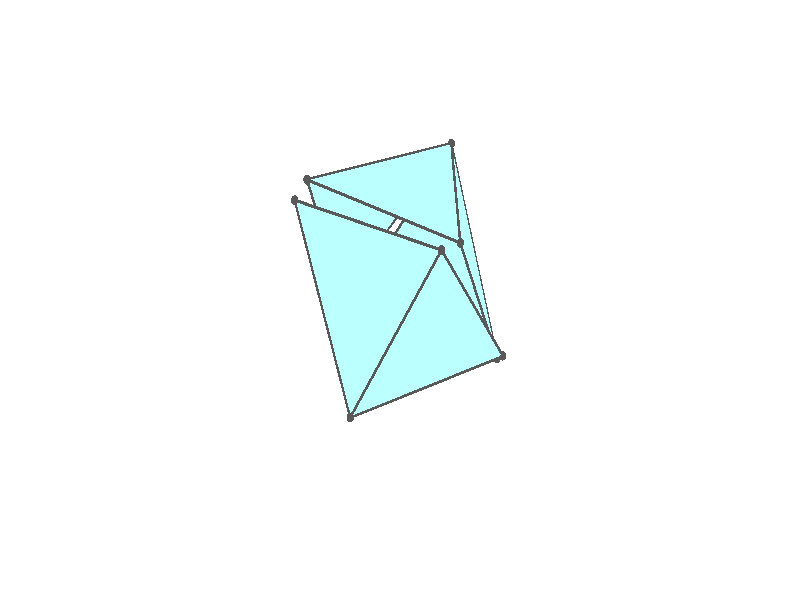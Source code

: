 #version 3.7;
global_settings{assumed_gamma 1.0}
camera{perspective location <18.750000000000000000000000, 10.825317547305481014063844, 12.499999999999996447286321> right <0.133333333333333331482962, -0.230940107675850353485814, -0.000000000000000000000000> up <-0.064951905283832905846353, -0.037499999999999998612221, 0.129903810567665811692706> direction <0.750000000000000111022302, 0.433012701892219298294151, 0.499999999999999944488849> sky <-0.433012701892219298294151, -0.249999999999999944488849, 0.866025403784438707610605> look_at <18.000000000000000000000000, 10.392304845413262270881205, 11.999999999999996447286321>}
light_source{<18.750000000000000000000000, 10.825317547305481014063844, 12.499999999999996447286321> rgb<1.0,1.0,1.0>}
background{rgb<1,1,1>}
union{union{object{union{sphere{<-0.408248290463862795185435, 0.707106781186547461715008, -0.425895998510578910334345>,0.029999999999999998889777}sphere{<-0.408248290463863350296947, -0.707106781186547350692706, -0.425895998510578910334345>,0.029999999999999998889777}sphere{<0.816496580927725923437777, -0.000000000000000199983985, -0.425895998510578910334345>,0.029999999999999998889777}} pigment{rgb<0.1,0.1,0.1>}}object{union{cylinder{<-0.408248290463862795185435, 0.707106781186547461715008, -0.425895998510578910334345>,<-0.408248290463863350296947, -0.707106781186547350692706, -0.425895998510578910334345>,0.010000000000000000208167}cylinder{<-0.408248290463863350296947, -0.707106781186547350692706, -0.425895998510578910334345>,<0.816496580927725923437777, -0.000000000000000199983985, -0.425895998510578910334345>,0.010000000000000000208167}cylinder{<0.816496580927725923437777, -0.000000000000000199983985, -0.425895998510578910334345>,<-0.408248290463862795185435, 0.707106781186547461715008, -0.425895998510578910334345>,0.010000000000000000208167}} pigment{rgb<0.1,0.1,0.1>}}object{polygon{3.000000000000000000000000,<-0.408248290463862795185435, 0.707106781186547461715008, -0.425895998510578910334345>,<-0.408248290463863350296947, -0.707106781186547350692706, -0.425895998510578910334345>,<0.816496580927725923437777, -0.000000000000000199983985, -0.425895998510578910334345>} pigment{rgbft<0.5,1.0,1.0,0.1,0.1>}}}union{object{union{sphere{<-0.408248290463862795185435, 0.707106781186547461715008, -0.425895998510578799312043>,0.029999999999999998889777}sphere{<-0.408248290463863350296947, -0.707106781186547350692706, -0.425895998510579021356648>,0.029999999999999998889777}sphere{<-0.865350577465921144693084, 0.000000000000000428192245, 0.710351113352632124176012>,0.029999999999999998889777}} pigment{rgb<0.1,0.1,0.1>}}object{union{cylinder{<-0.408248290463862795185435, 0.707106781186547461715008, -0.425895998510578799312043>,<-0.408248290463863350296947, -0.707106781186547350692706, -0.425895998510579021356648>,0.010000000000000000208167}cylinder{<-0.408248290463863350296947, -0.707106781186547350692706, -0.425895998510579021356648>,<-0.865350577465921144693084, 0.000000000000000428192245, 0.710351113352632124176012>,0.010000000000000000208167}cylinder{<-0.865350577465921144693084, 0.000000000000000428192245, 0.710351113352632124176012>,<-0.408248290463862795185435, 0.707106781186547461715008, -0.425895998510578799312043>,0.010000000000000000208167}} pigment{rgb<0.1,0.1,0.1>}}object{polygon{3.000000000000000000000000,<-0.408248290463862795185435, 0.707106781186547461715008, -0.425895998510578799312043>,<-0.408248290463863350296947, -0.707106781186547350692706, -0.425895998510579021356648>,<-0.865350577465921144693084, 0.000000000000000428192245, 0.710351113352632124176012>} pigment{rgbft<0.5,1.0,1.0,0.1,0.1>}}}union{object{union{sphere{<-0.408248290463862850696586, 0.707106781186547461715008, -0.425895998510578799312043>,0.029999999999999998889777}sphere{<0.332044181177582942154913, 0.749415583265021778558435, 0.778336961384508585481967>,0.029999999999999998889777}sphere{<-0.865350577465921144693084, 0.000000000000000499600361, 0.710351113352632124176012>,0.029999999999999998889777}} pigment{rgb<0.1,0.1,0.1>}}object{union{cylinder{<-0.408248290463862850696586, 0.707106781186547461715008, -0.425895998510578799312043>,<0.332044181177582942154913, 0.749415583265021778558435, 0.778336961384508585481967>,0.010000000000000000208167}cylinder{<0.332044181177582942154913, 0.749415583265021778558435, 0.778336961384508585481967>,<-0.865350577465921144693084, 0.000000000000000499600361, 0.710351113352632124176012>,0.010000000000000000208167}cylinder{<-0.865350577465921144693084, 0.000000000000000499600361, 0.710351113352632124176012>,<-0.408248290463862850696586, 0.707106781186547461715008, -0.425895998510578799312043>,0.010000000000000000208167}} pigment{rgb<0.1,0.1,0.1>}}object{polygon{3.000000000000000000000000,<-0.408248290463862850696586, 0.707106781186547461715008, -0.425895998510578799312043>,<0.332044181177582942154913, 0.749415583265021778558435, 0.778336961384508585481967>,<-0.865350577465921144693084, 0.000000000000000499600361, 0.710351113352632124176012>} pigment{rgbft<0.5,1.0,1.0,0.1,0.1>}}}union{object{union{sphere{<0.376338605295965855646045, -0.662266487711099194335418, 0.850390653008115338096218>,0.029999999999999998889777}sphere{<0.332044181177582886643762, 0.749415583265021556513830, 0.778336961384508474459665>,0.029999999999999998889777}sphere{<-0.865350577465921366737689, 0.000000000000000527355937, 0.710351113352632124176012>,0.029999999999999998889777}} pigment{rgb<0.1,0.1,0.1>}}object{union{cylinder{<0.376338605295965855646045, -0.662266487711099194335418, 0.850390653008115338096218>,<0.332044181177582886643762, 0.749415583265021556513830, 0.778336961384508474459665>,0.010000000000000000208167}cylinder{<0.332044181177582886643762, 0.749415583265021556513830, 0.778336961384508474459665>,<-0.865350577465921366737689, 0.000000000000000527355937, 0.710351113352632124176012>,0.010000000000000000208167}cylinder{<-0.865350577465921366737689, 0.000000000000000527355937, 0.710351113352632124176012>,<0.376338605295965855646045, -0.662266487711099194335418, 0.850390653008115338096218>,0.010000000000000000208167}} pigment{rgb<0.1,0.1,0.1>}}object{polygon{3.000000000000000000000000,<0.376338605295965855646045, -0.662266487711099194335418, 0.850390653008115338096218>,<0.332044181177582886643762, 0.749415583265021556513830, 0.778336961384508474459665>,<-0.865350577465921366737689, 0.000000000000000527355937, 0.710351113352632124176012>} pigment{rgbft<0.5,1.0,1.0,0.1,0.1>}}}union{object{union{sphere{<0.376338605295966133201802, -0.662266487711099194335418, 0.850390653008115560140823>,0.029999999999999998889777}sphere{<-0.361303567871378294995566, -0.789041425496031512132333, -0.349531069236541147571273>,0.029999999999999998889777}sphere{<-0.865350577465921588782294, 0.000000000000000471844785, 0.710351113352632124176012>,0.029999999999999998889777}} pigment{rgb<0.1,0.1,0.1>}}object{union{cylinder{<0.376338605295966133201802, -0.662266487711099194335418, 0.850390653008115560140823>,<-0.361303567871378294995566, -0.789041425496031512132333, -0.349531069236541147571273>,0.010000000000000000208167}cylinder{<-0.361303567871378294995566, -0.789041425496031512132333, -0.349531069236541147571273>,<-0.865350577465921588782294, 0.000000000000000471844785, 0.710351113352632124176012>,0.010000000000000000208167}cylinder{<-0.865350577465921588782294, 0.000000000000000471844785, 0.710351113352632124176012>,<0.376338605295966133201802, -0.662266487711099194335418, 0.850390653008115560140823>,0.010000000000000000208167}} pigment{rgb<0.1,0.1,0.1>}}object{polygon{3.000000000000000000000000,<0.376338605295966133201802, -0.662266487711099194335418, 0.850390653008115560140823>,<-0.361303567871378294995566, -0.789041425496031512132333, -0.349531069236541147571273>,<-0.865350577465921588782294, 0.000000000000000471844785, 0.710351113352632124176012>} pigment{rgbft<0.5,1.0,1.0,0.1,0.1>}}}union{object{union{sphere{<0.432675288732960405813088, -0.749415583265022000603039, 0.710351113352631791109104>,0.029999999999999998889777}sphere{<-0.408248290463863294785796, -0.707106781186547350692706, -0.425895998510579021356648>,0.029999999999999998889777}sphere{<0.816496580927725923437777, -0.000000000000000222044605, -0.425895998510578910334345>,0.029999999999999998889777}} pigment{rgb<0.1,0.1,0.1>}}object{union{cylinder{<0.432675288732960405813088, -0.749415583265022000603039, 0.710351113352631791109104>,<-0.408248290463863294785796, -0.707106781186547350692706, -0.425895998510579021356648>,0.010000000000000000208167}cylinder{<-0.408248290463863294785796, -0.707106781186547350692706, -0.425895998510579021356648>,<0.816496580927725923437777, -0.000000000000000222044605, -0.425895998510578910334345>,0.010000000000000000208167}cylinder{<0.816496580927725923437777, -0.000000000000000222044605, -0.425895998510578910334345>,<0.432675288732960405813088, -0.749415583265022000603039, 0.710351113352631791109104>,0.010000000000000000208167}} pigment{rgb<0.1,0.1,0.1>}}object{polygon{3.000000000000000000000000,<0.432675288732960405813088, -0.749415583265022000603039, 0.710351113352631791109104>,<-0.408248290463863294785796, -0.707106781186547350692706, -0.425895998510579021356648>,<0.816496580927725923437777, -0.000000000000000222044605, -0.425895998510578910334345>} pigment{rgbft<0.5,1.0,1.0,0.1,0.1>}}}union{object{union{sphere{<0.432675288732960294790786, -0.749415583265022000603039, 0.710351113352631458042197>,0.029999999999999998889777}sphere{<0.482990842510650275620776, 0.662266487711098972290813, 0.778336961384509251615782>,0.029999999999999998889777}sphere{<0.816496580927725923437777, -0.000000000000000360822483, -0.425895998510578688289741>,0.029999999999999998889777}} pigment{rgb<0.1,0.1,0.1>}}object{union{cylinder{<0.432675288732960294790786, -0.749415583265022000603039, 0.710351113352631458042197>,<0.482990842510650275620776, 0.662266487711098972290813, 0.778336961384509251615782>,0.010000000000000000208167}cylinder{<0.482990842510650275620776, 0.662266487711098972290813, 0.778336961384509251615782>,<0.816496580927725923437777, -0.000000000000000360822483, -0.425895998510578688289741>,0.010000000000000000208167}cylinder{<0.816496580927725923437777, -0.000000000000000360822483, -0.425895998510578688289741>,<0.432675288732960294790786, -0.749415583265022000603039, 0.710351113352631458042197>,0.010000000000000000208167}} pigment{rgb<0.1,0.1,0.1>}}object{polygon{3.000000000000000000000000,<0.432675288732960294790786, -0.749415583265022000603039, 0.710351113352631458042197>,<0.482990842510650275620776, 0.662266487711098972290813, 0.778336961384509251615782>,<0.816496580927725923437777, -0.000000000000000360822483, -0.425895998510578688289741>} pigment{rgbft<0.5,1.0,1.0,0.1,0.1>}}}union{object{union{sphere{<-0.354922171856520141108859, 0.789041425496031734176938, -0.353842306886972712831607>,0.029999999999999998889777}sphere{<0.482990842510650053576171, 0.662266487711099305357720, 0.778336961384509140593480>,0.029999999999999998889777}sphere{<0.816496580927725812415474, -0.000000000000000471844785, -0.425895998510578688289741>,0.029999999999999998889777}} pigment{rgb<0.1,0.1,0.1>}}object{union{cylinder{<-0.354922171856520141108859, 0.789041425496031734176938, -0.353842306886972712831607>,<0.482990842510650053576171, 0.662266487711099305357720, 0.778336961384509140593480>,0.010000000000000000208167}cylinder{<0.482990842510650053576171, 0.662266487711099305357720, 0.778336961384509140593480>,<0.816496580927725812415474, -0.000000000000000471844785, -0.425895998510578688289741>,0.010000000000000000208167}cylinder{<0.816496580927725812415474, -0.000000000000000471844785, -0.425895998510578688289741>,<-0.354922171856520141108859, 0.789041425496031734176938, -0.353842306886972712831607>,0.010000000000000000208167}} pigment{rgb<0.1,0.1,0.1>}}object{polygon{3.000000000000000000000000,<-0.354922171856520141108859, 0.789041425496031734176938, -0.353842306886972712831607>,<0.482990842510650053576171, 0.662266487711099305357720, 0.778336961384509140593480>,<0.816496580927725812415474, -0.000000000000000471844785, -0.425895998510578688289741>} pigment{rgbft<0.5,1.0,1.0,0.1,0.1>}}}}
